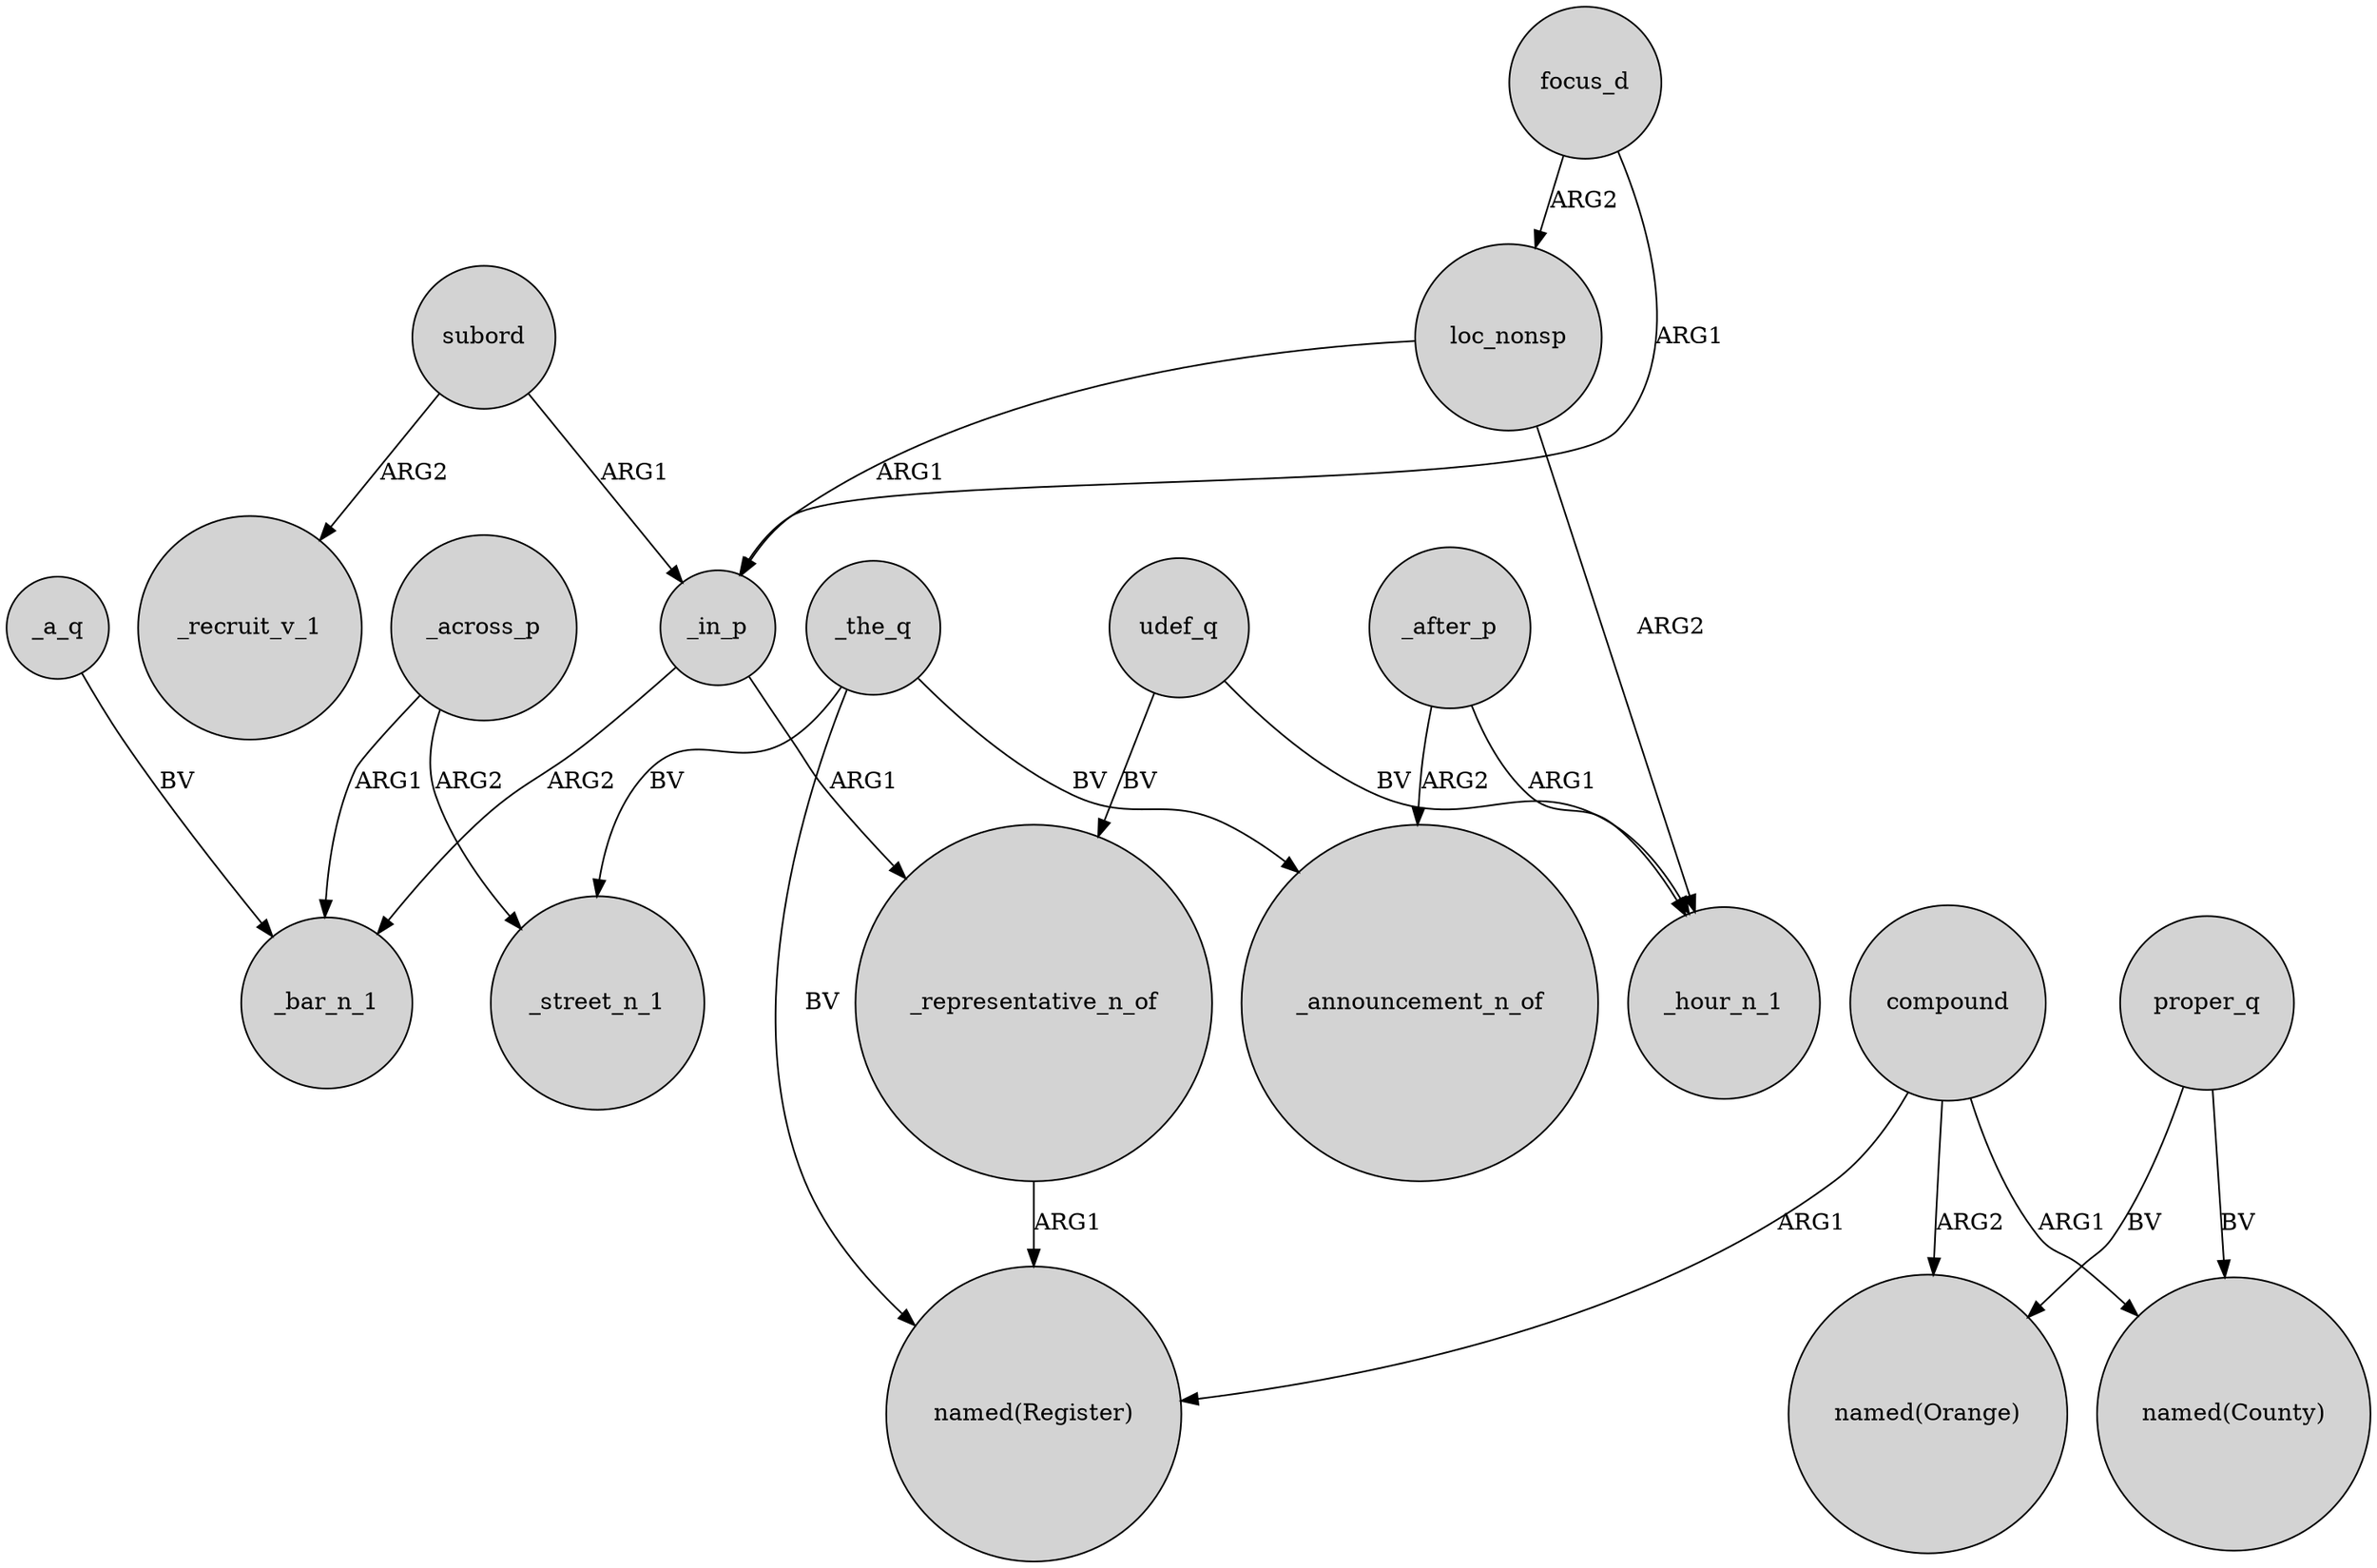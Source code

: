 digraph {
	node [shape=circle style=filled]
	_in_p -> _bar_n_1 [label=ARG2]
	_after_p -> _announcement_n_of [label=ARG2]
	_the_q -> _announcement_n_of [label=BV]
	_across_p -> _bar_n_1 [label=ARG1]
	_in_p -> _representative_n_of [label=ARG1]
	focus_d -> _in_p [label=ARG1]
	compound -> "named(Register)" [label=ARG1]
	focus_d -> loc_nonsp [label=ARG2]
	_the_q -> "named(Register)" [label=BV]
	subord -> _in_p [label=ARG1]
	subord -> _recruit_v_1 [label=ARG2]
	_representative_n_of -> "named(Register)" [label=ARG1]
	proper_q -> "named(Orange)" [label=BV]
	compound -> "named(Orange)" [label=ARG2]
	_a_q -> _bar_n_1 [label=BV]
	udef_q -> _hour_n_1 [label=BV]
	udef_q -> _representative_n_of [label=BV]
	compound -> "named(County)" [label=ARG1]
	loc_nonsp -> _in_p [label=ARG1]
	proper_q -> "named(County)" [label=BV]
	_the_q -> _street_n_1 [label=BV]
	_across_p -> _street_n_1 [label=ARG2]
	_after_p -> _hour_n_1 [label=ARG1]
	loc_nonsp -> _hour_n_1 [label=ARG2]
}
